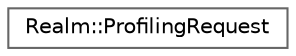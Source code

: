 digraph "Graphical Class Hierarchy"
{
 // LATEX_PDF_SIZE
  bgcolor="transparent";
  edge [fontname=Helvetica,fontsize=10,labelfontname=Helvetica,labelfontsize=10];
  node [fontname=Helvetica,fontsize=10,shape=box,height=0.2,width=0.4];
  rankdir="LR";
  Node0 [id="Node000000",label="Realm::ProfilingRequest",height=0.2,width=0.4,color="grey40", fillcolor="white", style="filled",URL="$classRealm_1_1ProfilingRequest.html",tooltip=" "];
}
